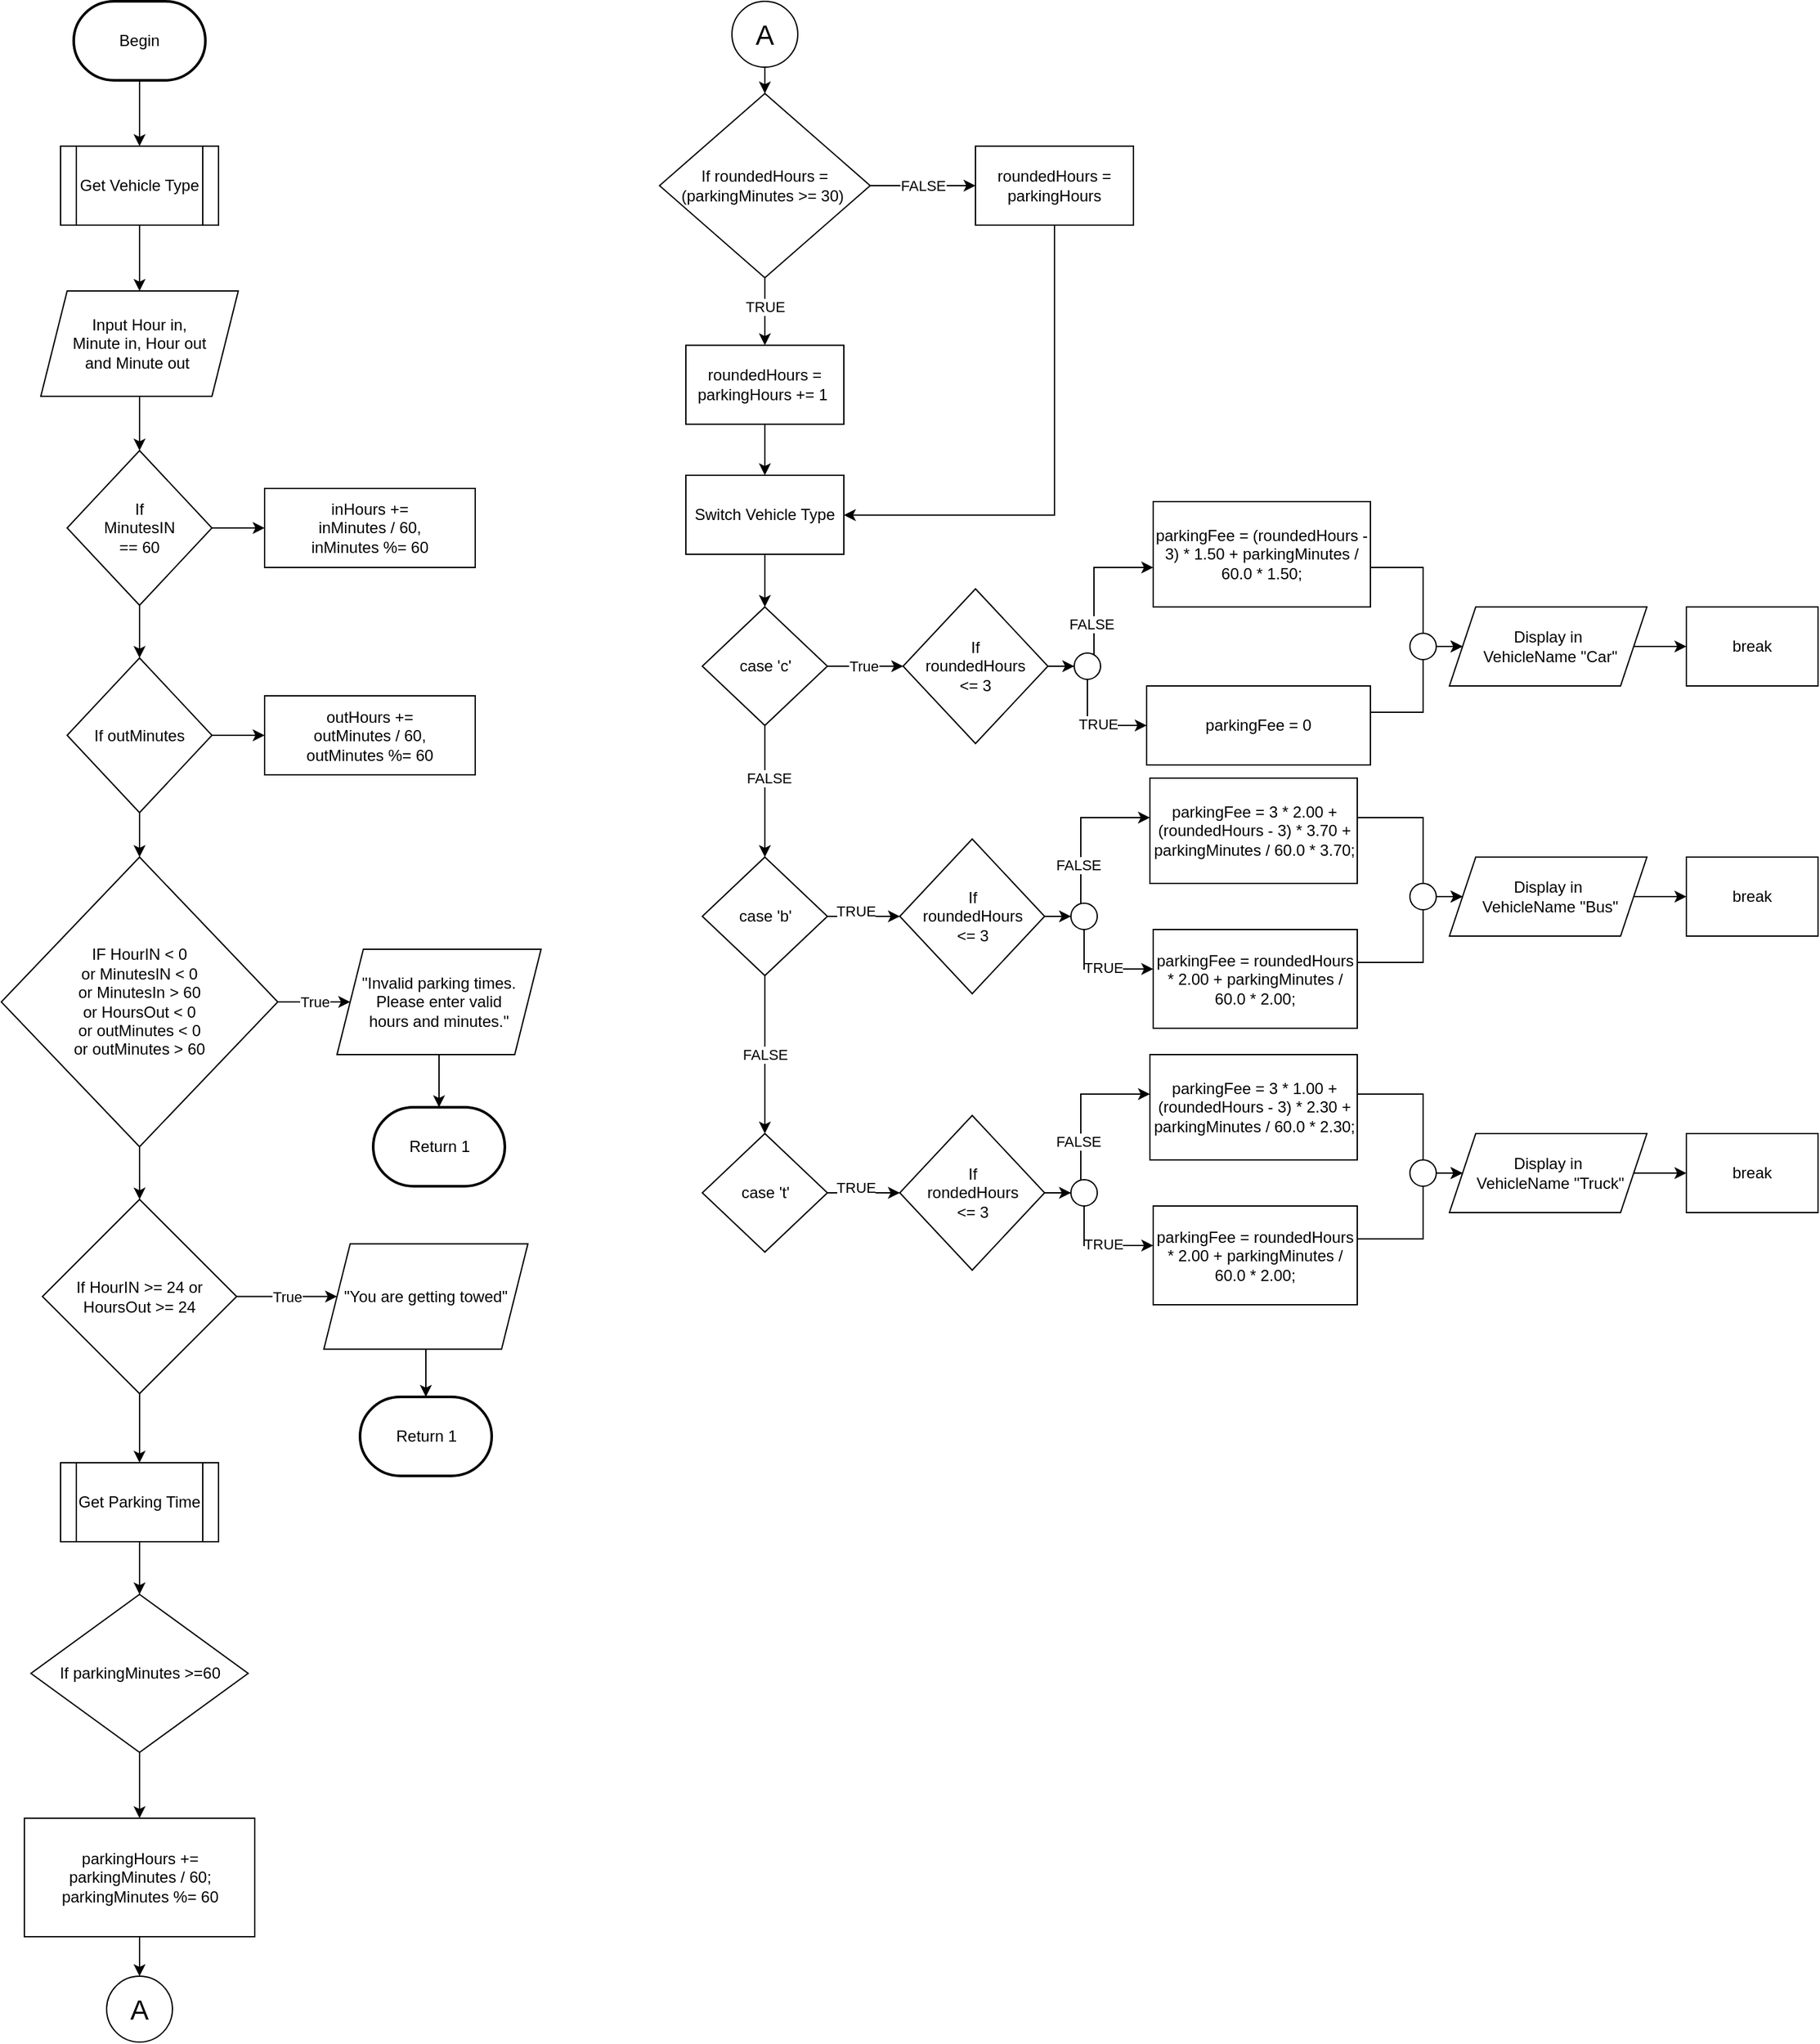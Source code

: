 <mxfile version="22.1.11" type="github">
  <diagram name="Page-1" id="T36eju5By-tqYhYQg0Z2">
    <mxGraphModel dx="753" dy="395" grid="1" gridSize="10" guides="1" tooltips="1" connect="1" arrows="1" fold="1" page="1" pageScale="1" pageWidth="850" pageHeight="1100" math="0" shadow="0">
      <root>
        <mxCell id="0" />
        <mxCell id="1" parent="0" />
        <mxCell id="Hg_f1LFbzUgzckaS3RzL-4" value="" style="edgeStyle=orthogonalEdgeStyle;rounded=0;orthogonalLoop=1;jettySize=auto;html=1;" parent="1" source="Hg_f1LFbzUgzckaS3RzL-1" target="Hg_f1LFbzUgzckaS3RzL-3" edge="1">
          <mxGeometry relative="1" as="geometry" />
        </mxCell>
        <mxCell id="Hg_f1LFbzUgzckaS3RzL-1" value="Begin" style="strokeWidth=2;html=1;shape=mxgraph.flowchart.terminator;whiteSpace=wrap;" parent="1" vertex="1">
          <mxGeometry x="165" y="40" width="100" height="60" as="geometry" />
        </mxCell>
        <mxCell id="Hg_f1LFbzUgzckaS3RzL-6" value="" style="edgeStyle=orthogonalEdgeStyle;rounded=0;orthogonalLoop=1;jettySize=auto;html=1;" parent="1" source="Hg_f1LFbzUgzckaS3RzL-3" target="Hg_f1LFbzUgzckaS3RzL-5" edge="1">
          <mxGeometry relative="1" as="geometry" />
        </mxCell>
        <mxCell id="Hg_f1LFbzUgzckaS3RzL-3" value="Get Vehicle Type" style="shape=process;whiteSpace=wrap;html=1;backgroundOutline=1;" parent="1" vertex="1">
          <mxGeometry x="155" y="150" width="120" height="60" as="geometry" />
        </mxCell>
        <mxCell id="Hg_f1LFbzUgzckaS3RzL-8" value="" style="edgeStyle=orthogonalEdgeStyle;rounded=0;orthogonalLoop=1;jettySize=auto;html=1;" parent="1" source="BbHm2kyEShkEgUKEUJJQ-3" target="Hg_f1LFbzUgzckaS3RzL-7" edge="1">
          <mxGeometry relative="1" as="geometry" />
        </mxCell>
        <mxCell id="Hg_f1LFbzUgzckaS3RzL-5" value="Input Hour in, &lt;br&gt;Minute in, Hour out&lt;br&gt;and Minute out&amp;nbsp;" style="shape=parallelogram;perimeter=parallelogramPerimeter;whiteSpace=wrap;html=1;fixedSize=1;" parent="1" vertex="1">
          <mxGeometry x="140" y="260" width="150" height="80" as="geometry" />
        </mxCell>
        <mxCell id="Hg_f1LFbzUgzckaS3RzL-20" value="True" style="edgeStyle=orthogonalEdgeStyle;rounded=0;orthogonalLoop=1;jettySize=auto;html=1;" parent="1" source="Hg_f1LFbzUgzckaS3RzL-7" target="Hg_f1LFbzUgzckaS3RzL-19" edge="1">
          <mxGeometry relative="1" as="geometry" />
        </mxCell>
        <mxCell id="BbHm2kyEShkEgUKEUJJQ-13" value="" style="edgeStyle=orthogonalEdgeStyle;rounded=0;orthogonalLoop=1;jettySize=auto;html=1;" edge="1" parent="1" source="Hg_f1LFbzUgzckaS3RzL-7" target="BbHm2kyEShkEgUKEUJJQ-11">
          <mxGeometry relative="1" as="geometry" />
        </mxCell>
        <mxCell id="Hg_f1LFbzUgzckaS3RzL-7" value="IF HourIN &amp;lt; 0&lt;br&gt;or MinutesIN &amp;lt; 0 &lt;br&gt;or MinutesIn &amp;gt; 60 &lt;br&gt;or HoursOut &amp;lt; 0&lt;br&gt;or outMinutes &amp;lt; 0 &lt;br&gt;or outMinutes &amp;gt; 60" style="rhombus;whiteSpace=wrap;html=1;" parent="1" vertex="1">
          <mxGeometry x="110" y="690" width="210" height="220" as="geometry" />
        </mxCell>
        <mxCell id="Hg_f1LFbzUgzckaS3RzL-17" value="" style="edgeStyle=orthogonalEdgeStyle;rounded=0;orthogonalLoop=1;jettySize=auto;html=1;entryX=0.5;entryY=0;entryDx=0;entryDy=0;" parent="1" source="Hg_f1LFbzUgzckaS3RzL-9" target="Hg_f1LFbzUgzckaS3RzL-12" edge="1">
          <mxGeometry relative="1" as="geometry">
            <mxPoint x="217.5" y="1256.25" as="targetPoint" />
          </mxGeometry>
        </mxCell>
        <mxCell id="Hg_f1LFbzUgzckaS3RzL-9" value="Get Parking Time" style="shape=process;whiteSpace=wrap;html=1;backgroundOutline=1;" parent="1" vertex="1">
          <mxGeometry x="155" y="1150" width="120" height="60" as="geometry" />
        </mxCell>
        <mxCell id="Hg_f1LFbzUgzckaS3RzL-23" value="" style="edgeStyle=orthogonalEdgeStyle;rounded=0;orthogonalLoop=1;jettySize=auto;html=1;entryX=0.5;entryY=0;entryDx=0;entryDy=0;" parent="1" source="Hg_f1LFbzUgzckaS3RzL-12" target="BbHm2kyEShkEgUKEUJJQ-18" edge="1">
          <mxGeometry relative="1" as="geometry">
            <mxPoint x="215" y="1430" as="targetPoint" />
          </mxGeometry>
        </mxCell>
        <mxCell id="Hg_f1LFbzUgzckaS3RzL-12" value="If parkingMinutes &amp;gt;=60" style="rhombus;whiteSpace=wrap;html=1;" parent="1" vertex="1">
          <mxGeometry x="132.5" y="1250" width="165" height="120" as="geometry" />
        </mxCell>
        <mxCell id="Hg_f1LFbzUgzckaS3RzL-30" value="" style="edgeStyle=orthogonalEdgeStyle;rounded=0;orthogonalLoop=1;jettySize=auto;html=1;" parent="1" source="Hg_f1LFbzUgzckaS3RzL-19" target="Hg_f1LFbzUgzckaS3RzL-29" edge="1">
          <mxGeometry relative="1" as="geometry" />
        </mxCell>
        <mxCell id="Hg_f1LFbzUgzckaS3RzL-19" value="&quot;Invalid parking times. &lt;br&gt;Please enter valid &lt;br&gt;hours and minutes.&quot;" style="shape=parallelogram;perimeter=parallelogramPerimeter;whiteSpace=wrap;html=1;fixedSize=1;" parent="1" vertex="1">
          <mxGeometry x="365" y="760" width="155" height="80" as="geometry" />
        </mxCell>
        <mxCell id="Hg_f1LFbzUgzckaS3RzL-24" value="&lt;font style=&quot;font-size: 21px;&quot;&gt;A&lt;/font&gt;" style="ellipse;whiteSpace=wrap;html=1;aspect=fixed;" parent="1" vertex="1">
          <mxGeometry x="190" y="1540" width="50" height="50" as="geometry" />
        </mxCell>
        <mxCell id="Hg_f1LFbzUgzckaS3RzL-29" value="Return 1" style="strokeWidth=2;html=1;shape=mxgraph.flowchart.terminator;whiteSpace=wrap;" parent="1" vertex="1">
          <mxGeometry x="392.5" y="880" width="100" height="60" as="geometry" />
        </mxCell>
        <mxCell id="Hg_f1LFbzUgzckaS3RzL-35" value="" style="edgeStyle=orthogonalEdgeStyle;rounded=0;orthogonalLoop=1;jettySize=auto;html=1;" parent="1" source="Hg_f1LFbzUgzckaS3RzL-31" target="Hg_f1LFbzUgzckaS3RzL-34" edge="1">
          <mxGeometry relative="1" as="geometry" />
        </mxCell>
        <mxCell id="Hg_f1LFbzUgzckaS3RzL-31" value="&lt;font style=&quot;font-size: 21px;&quot;&gt;A&lt;/font&gt;" style="ellipse;whiteSpace=wrap;html=1;aspect=fixed;" parent="1" vertex="1">
          <mxGeometry x="665" y="40" width="50" height="50" as="geometry" />
        </mxCell>
        <mxCell id="Hg_f1LFbzUgzckaS3RzL-38" value="" style="edgeStyle=orthogonalEdgeStyle;rounded=0;orthogonalLoop=1;jettySize=auto;html=1;" parent="1" source="Hg_f1LFbzUgzckaS3RzL-34" target="Hg_f1LFbzUgzckaS3RzL-37" edge="1">
          <mxGeometry relative="1" as="geometry" />
        </mxCell>
        <mxCell id="Hg_f1LFbzUgzckaS3RzL-39" value="TRUE" style="edgeLabel;html=1;align=center;verticalAlign=middle;resizable=0;points=[];" parent="Hg_f1LFbzUgzckaS3RzL-38" vertex="1" connectable="0">
          <mxGeometry x="-0.754" y="1" relative="1" as="geometry">
            <mxPoint x="-1" y="15" as="offset" />
          </mxGeometry>
        </mxCell>
        <mxCell id="BbHm2kyEShkEgUKEUJJQ-21" value="" style="edgeStyle=orthogonalEdgeStyle;rounded=0;orthogonalLoop=1;jettySize=auto;html=1;" edge="1" parent="1" source="Hg_f1LFbzUgzckaS3RzL-34" target="BbHm2kyEShkEgUKEUJJQ-20">
          <mxGeometry relative="1" as="geometry" />
        </mxCell>
        <mxCell id="BbHm2kyEShkEgUKEUJJQ-22" value="FALSE" style="edgeLabel;html=1;align=center;verticalAlign=middle;resizable=0;points=[];" vertex="1" connectable="0" parent="BbHm2kyEShkEgUKEUJJQ-21">
          <mxGeometry x="-0.373" y="-1" relative="1" as="geometry">
            <mxPoint x="15" y="-1" as="offset" />
          </mxGeometry>
        </mxCell>
        <mxCell id="Hg_f1LFbzUgzckaS3RzL-34" value="If roundedHours =&lt;br style=&quot;border-color: var(--border-color);&quot;&gt;(parkingMinutes &amp;gt;= 30)&amp;nbsp;" style="rhombus;whiteSpace=wrap;html=1;" parent="1" vertex="1">
          <mxGeometry x="610" y="110" width="160" height="140" as="geometry" />
        </mxCell>
        <mxCell id="Hg_f1LFbzUgzckaS3RzL-68" value="" style="edgeStyle=orthogonalEdgeStyle;rounded=0;orthogonalLoop=1;jettySize=auto;html=1;" parent="1" source="Hg_f1LFbzUgzckaS3RzL-37" target="Hg_f1LFbzUgzckaS3RzL-43" edge="1">
          <mxGeometry relative="1" as="geometry" />
        </mxCell>
        <mxCell id="Hg_f1LFbzUgzckaS3RzL-37" value="roundedHours = parkingHours += 1&amp;nbsp;" style="rounded=0;whiteSpace=wrap;html=1;" parent="1" vertex="1">
          <mxGeometry x="630" y="301.25" width="120" height="60" as="geometry" />
        </mxCell>
        <mxCell id="Hg_f1LFbzUgzckaS3RzL-46" value="" style="edgeStyle=orthogonalEdgeStyle;rounded=0;orthogonalLoop=1;jettySize=auto;html=1;" parent="1" source="Hg_f1LFbzUgzckaS3RzL-43" target="Hg_f1LFbzUgzckaS3RzL-45" edge="1">
          <mxGeometry relative="1" as="geometry" />
        </mxCell>
        <mxCell id="Hg_f1LFbzUgzckaS3RzL-43" value="Switch Vehicle Type" style="rounded=0;whiteSpace=wrap;html=1;" parent="1" vertex="1">
          <mxGeometry x="630" y="400" width="120" height="60" as="geometry" />
        </mxCell>
        <mxCell id="Hg_f1LFbzUgzckaS3RzL-48" value="" style="edgeStyle=orthogonalEdgeStyle;rounded=0;orthogonalLoop=1;jettySize=auto;html=1;" parent="1" source="Hg_f1LFbzUgzckaS3RzL-45" target="Hg_f1LFbzUgzckaS3RzL-47" edge="1">
          <mxGeometry relative="1" as="geometry" />
        </mxCell>
        <mxCell id="Hg_f1LFbzUgzckaS3RzL-49" value="True" style="edgeLabel;html=1;align=center;verticalAlign=middle;resizable=0;points=[];" parent="Hg_f1LFbzUgzckaS3RzL-48" vertex="1" connectable="0">
          <mxGeometry x="0.303" relative="1" as="geometry">
            <mxPoint x="-10" as="offset" />
          </mxGeometry>
        </mxCell>
        <mxCell id="Hg_f1LFbzUgzckaS3RzL-70" value="" style="edgeStyle=orthogonalEdgeStyle;rounded=0;orthogonalLoop=1;jettySize=auto;html=1;" parent="1" source="Hg_f1LFbzUgzckaS3RzL-45" target="Hg_f1LFbzUgzckaS3RzL-69" edge="1">
          <mxGeometry relative="1" as="geometry" />
        </mxCell>
        <mxCell id="Hg_f1LFbzUgzckaS3RzL-86" value="FALSE" style="edgeLabel;html=1;align=center;verticalAlign=middle;resizable=0;points=[];" parent="Hg_f1LFbzUgzckaS3RzL-70" vertex="1" connectable="0">
          <mxGeometry x="-0.207" y="3" relative="1" as="geometry">
            <mxPoint as="offset" />
          </mxGeometry>
        </mxCell>
        <mxCell id="Hg_f1LFbzUgzckaS3RzL-45" value="case &#39;c&#39;" style="rhombus;whiteSpace=wrap;html=1;" parent="1" vertex="1">
          <mxGeometry x="642.5" y="500" width="95" height="90" as="geometry" />
        </mxCell>
        <mxCell id="Hg_f1LFbzUgzckaS3RzL-52" value="" style="edgeStyle=orthogonalEdgeStyle;rounded=0;orthogonalLoop=1;jettySize=auto;html=1;" parent="1" source="Hg_f1LFbzUgzckaS3RzL-61" target="Hg_f1LFbzUgzckaS3RzL-51" edge="1">
          <mxGeometry relative="1" as="geometry">
            <Array as="points">
              <mxPoint x="935" y="590" />
            </Array>
          </mxGeometry>
        </mxCell>
        <mxCell id="Hg_f1LFbzUgzckaS3RzL-60" value="TRUE" style="edgeLabel;html=1;align=center;verticalAlign=middle;resizable=0;points=[];" parent="Hg_f1LFbzUgzckaS3RzL-52" vertex="1" connectable="0">
          <mxGeometry x="0.067" y="1" relative="1" as="geometry">
            <mxPoint as="offset" />
          </mxGeometry>
        </mxCell>
        <mxCell id="Hg_f1LFbzUgzckaS3RzL-57" value="" style="edgeStyle=orthogonalEdgeStyle;rounded=0;orthogonalLoop=1;jettySize=auto;html=1;" parent="1" source="Hg_f1LFbzUgzckaS3RzL-47" target="Hg_f1LFbzUgzckaS3RzL-56" edge="1">
          <mxGeometry relative="1" as="geometry">
            <Array as="points">
              <mxPoint x="940" y="545" />
              <mxPoint x="940" y="470" />
            </Array>
          </mxGeometry>
        </mxCell>
        <mxCell id="Hg_f1LFbzUgzckaS3RzL-59" value="FALSE" style="edgeLabel;html=1;align=center;verticalAlign=middle;resizable=0;points=[];" parent="Hg_f1LFbzUgzckaS3RzL-57" vertex="1" connectable="0">
          <mxGeometry x="-0.139" y="2" relative="1" as="geometry">
            <mxPoint as="offset" />
          </mxGeometry>
        </mxCell>
        <mxCell id="Hg_f1LFbzUgzckaS3RzL-47" value="If &lt;br&gt;roundedHours &lt;br&gt;&amp;lt;= 3" style="rhombus;whiteSpace=wrap;html=1;" parent="1" vertex="1">
          <mxGeometry x="795" y="486.25" width="110" height="117.5" as="geometry" />
        </mxCell>
        <mxCell id="Hg_f1LFbzUgzckaS3RzL-66" value="" style="edgeStyle=orthogonalEdgeStyle;rounded=0;orthogonalLoop=1;jettySize=auto;html=1;" parent="1" source="Hg_f1LFbzUgzckaS3RzL-51" target="Hg_f1LFbzUgzckaS3RzL-64" edge="1">
          <mxGeometry relative="1" as="geometry">
            <Array as="points">
              <mxPoint x="1190" y="580" />
              <mxPoint x="1190" y="530" />
            </Array>
          </mxGeometry>
        </mxCell>
        <mxCell id="Hg_f1LFbzUgzckaS3RzL-51" value="parkingFee = 0" style="rounded=0;whiteSpace=wrap;html=1;" parent="1" vertex="1">
          <mxGeometry x="980" y="560" width="170" height="60" as="geometry" />
        </mxCell>
        <mxCell id="Hg_f1LFbzUgzckaS3RzL-65" value="" style="edgeStyle=orthogonalEdgeStyle;rounded=0;orthogonalLoop=1;jettySize=auto;html=1;" parent="1" source="Hg_f1LFbzUgzckaS3RzL-56" target="Hg_f1LFbzUgzckaS3RzL-64" edge="1">
          <mxGeometry relative="1" as="geometry">
            <Array as="points">
              <mxPoint x="1190" y="470" />
              <mxPoint x="1190" y="530" />
            </Array>
          </mxGeometry>
        </mxCell>
        <mxCell id="Hg_f1LFbzUgzckaS3RzL-56" value="parkingFee = (roundedHours - 3) * 1.50 + parkingMinutes / 60.0 * 1.50;" style="rounded=0;whiteSpace=wrap;html=1;" parent="1" vertex="1">
          <mxGeometry x="985" y="420" width="165" height="80" as="geometry" />
        </mxCell>
        <mxCell id="Hg_f1LFbzUgzckaS3RzL-62" value="" style="edgeStyle=orthogonalEdgeStyle;rounded=0;orthogonalLoop=1;jettySize=auto;html=1;" parent="1" source="Hg_f1LFbzUgzckaS3RzL-47" target="Hg_f1LFbzUgzckaS3RzL-61" edge="1">
          <mxGeometry relative="1" as="geometry">
            <mxPoint x="905" y="545" as="sourcePoint" />
            <mxPoint x="975" y="610" as="targetPoint" />
          </mxGeometry>
        </mxCell>
        <mxCell id="Hg_f1LFbzUgzckaS3RzL-61" value="" style="ellipse;whiteSpace=wrap;html=1;aspect=fixed;" parent="1" vertex="1">
          <mxGeometry x="925" y="535" width="20" height="20" as="geometry" />
        </mxCell>
        <mxCell id="BbHm2kyEShkEgUKEUJJQ-27" value="" style="edgeStyle=orthogonalEdgeStyle;rounded=0;orthogonalLoop=1;jettySize=auto;html=1;" edge="1" parent="1" source="Hg_f1LFbzUgzckaS3RzL-64" target="BbHm2kyEShkEgUKEUJJQ-26">
          <mxGeometry relative="1" as="geometry" />
        </mxCell>
        <mxCell id="Hg_f1LFbzUgzckaS3RzL-64" value="Display in&lt;br&gt;&amp;nbsp;VehicleName &quot;Car&quot;" style="shape=parallelogram;perimeter=parallelogramPerimeter;whiteSpace=wrap;html=1;fixedSize=1;" parent="1" vertex="1">
          <mxGeometry x="1210" y="500" width="150" height="60" as="geometry" />
        </mxCell>
        <mxCell id="Hg_f1LFbzUgzckaS3RzL-67" value="" style="ellipse;whiteSpace=wrap;html=1;aspect=fixed;" parent="1" vertex="1">
          <mxGeometry x="1180" y="520" width="20" height="20" as="geometry" />
        </mxCell>
        <mxCell id="Hg_f1LFbzUgzckaS3RzL-84" value="" style="edgeStyle=orthogonalEdgeStyle;rounded=0;orthogonalLoop=1;jettySize=auto;html=1;" parent="1" source="Hg_f1LFbzUgzckaS3RzL-69" target="Hg_f1LFbzUgzckaS3RzL-75" edge="1">
          <mxGeometry relative="1" as="geometry" />
        </mxCell>
        <mxCell id="Hg_f1LFbzUgzckaS3RzL-85" value="TRUE" style="edgeLabel;html=1;align=center;verticalAlign=middle;resizable=0;points=[];" parent="Hg_f1LFbzUgzckaS3RzL-84" vertex="1" connectable="0">
          <mxGeometry x="-0.255" y="4" relative="1" as="geometry">
            <mxPoint x="1" as="offset" />
          </mxGeometry>
        </mxCell>
        <mxCell id="BbHm2kyEShkEgUKEUJJQ-68" value="" style="edgeStyle=orthogonalEdgeStyle;rounded=0;orthogonalLoop=1;jettySize=auto;html=1;" edge="1" parent="1" source="Hg_f1LFbzUgzckaS3RzL-69" target="BbHm2kyEShkEgUKEUJJQ-52">
          <mxGeometry relative="1" as="geometry" />
        </mxCell>
        <mxCell id="Hg_f1LFbzUgzckaS3RzL-69" value="case &#39;b&#39;" style="rhombus;whiteSpace=wrap;html=1;" parent="1" vertex="1">
          <mxGeometry x="642.5" y="690" width="95" height="90" as="geometry" />
        </mxCell>
        <mxCell id="Hg_f1LFbzUgzckaS3RzL-71" value="" style="edgeStyle=orthogonalEdgeStyle;rounded=0;orthogonalLoop=1;jettySize=auto;html=1;" parent="1" source="Hg_f1LFbzUgzckaS3RzL-81" target="Hg_f1LFbzUgzckaS3RzL-77" edge="1">
          <mxGeometry relative="1" as="geometry">
            <Array as="points">
              <mxPoint x="933" y="775" />
            </Array>
          </mxGeometry>
        </mxCell>
        <mxCell id="Hg_f1LFbzUgzckaS3RzL-72" value="TRUE" style="edgeLabel;html=1;align=center;verticalAlign=middle;resizable=0;points=[];" parent="Hg_f1LFbzUgzckaS3RzL-71" vertex="1" connectable="0">
          <mxGeometry x="0.067" y="1" relative="1" as="geometry">
            <mxPoint as="offset" />
          </mxGeometry>
        </mxCell>
        <mxCell id="Hg_f1LFbzUgzckaS3RzL-73" value="" style="edgeStyle=orthogonalEdgeStyle;rounded=0;orthogonalLoop=1;jettySize=auto;html=1;" parent="1" source="Hg_f1LFbzUgzckaS3RzL-75" target="Hg_f1LFbzUgzckaS3RzL-79" edge="1">
          <mxGeometry relative="1" as="geometry">
            <Array as="points">
              <mxPoint x="930" y="735" />
              <mxPoint x="930" y="660" />
            </Array>
          </mxGeometry>
        </mxCell>
        <mxCell id="Hg_f1LFbzUgzckaS3RzL-74" value="FALSE" style="edgeLabel;html=1;align=center;verticalAlign=middle;resizable=0;points=[];" parent="Hg_f1LFbzUgzckaS3RzL-73" vertex="1" connectable="0">
          <mxGeometry x="-0.139" y="2" relative="1" as="geometry">
            <mxPoint as="offset" />
          </mxGeometry>
        </mxCell>
        <mxCell id="Hg_f1LFbzUgzckaS3RzL-75" value="If &lt;br&gt;roundedHours &lt;br&gt;&amp;lt;= 3" style="rhombus;whiteSpace=wrap;html=1;" parent="1" vertex="1">
          <mxGeometry x="792.5" y="676.25" width="110" height="117.5" as="geometry" />
        </mxCell>
        <mxCell id="Hg_f1LFbzUgzckaS3RzL-76" value="" style="edgeStyle=orthogonalEdgeStyle;rounded=0;orthogonalLoop=1;jettySize=auto;html=1;" parent="1" source="Hg_f1LFbzUgzckaS3RzL-77" target="Hg_f1LFbzUgzckaS3RzL-82" edge="1">
          <mxGeometry relative="1" as="geometry">
            <Array as="points">
              <mxPoint x="1190" y="770" />
              <mxPoint x="1190" y="720" />
            </Array>
          </mxGeometry>
        </mxCell>
        <mxCell id="Hg_f1LFbzUgzckaS3RzL-77" value="parkingFee = roundedHours * 2.00 + parkingMinutes / 60.0 * 2.00;" style="rounded=0;whiteSpace=wrap;html=1;" parent="1" vertex="1">
          <mxGeometry x="985" y="745" width="155" height="75" as="geometry" />
        </mxCell>
        <mxCell id="Hg_f1LFbzUgzckaS3RzL-78" value="" style="edgeStyle=orthogonalEdgeStyle;rounded=0;orthogonalLoop=1;jettySize=auto;html=1;" parent="1" source="Hg_f1LFbzUgzckaS3RzL-79" target="Hg_f1LFbzUgzckaS3RzL-82" edge="1">
          <mxGeometry relative="1" as="geometry">
            <Array as="points">
              <mxPoint x="1190" y="660" />
              <mxPoint x="1190" y="720" />
            </Array>
          </mxGeometry>
        </mxCell>
        <mxCell id="Hg_f1LFbzUgzckaS3RzL-79" value="parkingFee = 3 * 2.00 + (roundedHours - 3) * 3.70 + parkingMinutes / 60.0 * 3.70;" style="rounded=0;whiteSpace=wrap;html=1;" parent="1" vertex="1">
          <mxGeometry x="982.5" y="630" width="157.5" height="80" as="geometry" />
        </mxCell>
        <mxCell id="Hg_f1LFbzUgzckaS3RzL-80" value="" style="edgeStyle=orthogonalEdgeStyle;rounded=0;orthogonalLoop=1;jettySize=auto;html=1;" parent="1" source="Hg_f1LFbzUgzckaS3RzL-75" target="Hg_f1LFbzUgzckaS3RzL-81" edge="1">
          <mxGeometry relative="1" as="geometry">
            <mxPoint x="902.5" y="735" as="sourcePoint" />
            <mxPoint x="972.5" y="800" as="targetPoint" />
          </mxGeometry>
        </mxCell>
        <mxCell id="Hg_f1LFbzUgzckaS3RzL-81" value="" style="ellipse;whiteSpace=wrap;html=1;aspect=fixed;" parent="1" vertex="1">
          <mxGeometry x="922.5" y="725" width="20" height="20" as="geometry" />
        </mxCell>
        <mxCell id="BbHm2kyEShkEgUKEUJJQ-29" value="" style="edgeStyle=orthogonalEdgeStyle;rounded=0;orthogonalLoop=1;jettySize=auto;html=1;" edge="1" parent="1" source="Hg_f1LFbzUgzckaS3RzL-82" target="BbHm2kyEShkEgUKEUJJQ-28">
          <mxGeometry relative="1" as="geometry" />
        </mxCell>
        <mxCell id="Hg_f1LFbzUgzckaS3RzL-82" value="Display in&lt;br&gt;&amp;nbsp;VehicleName &quot;Bus&quot;" style="shape=parallelogram;perimeter=parallelogramPerimeter;whiteSpace=wrap;html=1;fixedSize=1;" parent="1" vertex="1">
          <mxGeometry x="1210" y="690" width="150" height="60" as="geometry" />
        </mxCell>
        <mxCell id="Hg_f1LFbzUgzckaS3RzL-83" value="" style="ellipse;whiteSpace=wrap;html=1;aspect=fixed;" parent="1" vertex="1">
          <mxGeometry x="1180" y="710" width="20" height="20" as="geometry" />
        </mxCell>
        <mxCell id="BbHm2kyEShkEgUKEUJJQ-2" value="" style="edgeStyle=orthogonalEdgeStyle;rounded=0;orthogonalLoop=1;jettySize=auto;html=1;" edge="1" parent="1" source="Hg_f1LFbzUgzckaS3RzL-5" target="BbHm2kyEShkEgUKEUJJQ-1">
          <mxGeometry relative="1" as="geometry">
            <mxPoint x="215" y="340" as="sourcePoint" />
            <mxPoint x="215" y="890" as="targetPoint" />
          </mxGeometry>
        </mxCell>
        <mxCell id="BbHm2kyEShkEgUKEUJJQ-9" value="" style="edgeStyle=orthogonalEdgeStyle;rounded=0;orthogonalLoop=1;jettySize=auto;html=1;" edge="1" parent="1" source="BbHm2kyEShkEgUKEUJJQ-1" target="BbHm2kyEShkEgUKEUJJQ-6">
          <mxGeometry relative="1" as="geometry" />
        </mxCell>
        <mxCell id="BbHm2kyEShkEgUKEUJJQ-1" value="If &lt;br&gt;MinutesIN&lt;br&gt;== 60" style="rhombus;whiteSpace=wrap;html=1;" vertex="1" parent="1">
          <mxGeometry x="160" y="381.25" width="110" height="117.5" as="geometry" />
        </mxCell>
        <mxCell id="BbHm2kyEShkEgUKEUJJQ-4" value="" style="edgeStyle=orthogonalEdgeStyle;rounded=0;orthogonalLoop=1;jettySize=auto;html=1;" edge="1" parent="1" source="BbHm2kyEShkEgUKEUJJQ-1" target="BbHm2kyEShkEgUKEUJJQ-3">
          <mxGeometry relative="1" as="geometry">
            <mxPoint x="215" y="518" as="sourcePoint" />
            <mxPoint x="215" y="890" as="targetPoint" />
          </mxGeometry>
        </mxCell>
        <mxCell id="BbHm2kyEShkEgUKEUJJQ-8" value="" style="edgeStyle=orthogonalEdgeStyle;rounded=0;orthogonalLoop=1;jettySize=auto;html=1;" edge="1" parent="1" source="BbHm2kyEShkEgUKEUJJQ-3" target="BbHm2kyEShkEgUKEUJJQ-7">
          <mxGeometry relative="1" as="geometry" />
        </mxCell>
        <mxCell id="BbHm2kyEShkEgUKEUJJQ-3" value="If outMinutes" style="rhombus;whiteSpace=wrap;html=1;" vertex="1" parent="1">
          <mxGeometry x="160" y="538.75" width="110" height="117.5" as="geometry" />
        </mxCell>
        <mxCell id="BbHm2kyEShkEgUKEUJJQ-6" value="inHours += &lt;br&gt;inMinutes / 60,&lt;br&gt;inMinutes %= 60" style="rounded=0;whiteSpace=wrap;html=1;" vertex="1" parent="1">
          <mxGeometry x="310" y="410" width="160" height="60" as="geometry" />
        </mxCell>
        <mxCell id="BbHm2kyEShkEgUKEUJJQ-7" value="outHours += &lt;br&gt;outMinutes / 60,&lt;br&gt;outMinutes %= 60" style="rounded=0;whiteSpace=wrap;html=1;" vertex="1" parent="1">
          <mxGeometry x="310" y="567.5" width="160" height="60" as="geometry" />
        </mxCell>
        <mxCell id="BbHm2kyEShkEgUKEUJJQ-12" value="" style="edgeStyle=orthogonalEdgeStyle;rounded=0;orthogonalLoop=1;jettySize=auto;html=1;" edge="1" parent="1" source="BbHm2kyEShkEgUKEUJJQ-11" target="Hg_f1LFbzUgzckaS3RzL-9">
          <mxGeometry relative="1" as="geometry" />
        </mxCell>
        <mxCell id="BbHm2kyEShkEgUKEUJJQ-11" value="If HourIN &amp;gt;= 24 or HoursOut &amp;gt;= 24" style="rhombus;whiteSpace=wrap;html=1;" vertex="1" parent="1">
          <mxGeometry x="141.25" y="950" width="147.5" height="147.5" as="geometry" />
        </mxCell>
        <mxCell id="BbHm2kyEShkEgUKEUJJQ-14" value="True" style="edgeStyle=orthogonalEdgeStyle;rounded=0;orthogonalLoop=1;jettySize=auto;html=1;exitX=1;exitY=0.5;exitDx=0;exitDy=0;" edge="1" parent="1" target="BbHm2kyEShkEgUKEUJJQ-16" source="BbHm2kyEShkEgUKEUJJQ-11">
          <mxGeometry relative="1" as="geometry">
            <mxPoint x="310" y="1020" as="sourcePoint" />
          </mxGeometry>
        </mxCell>
        <mxCell id="BbHm2kyEShkEgUKEUJJQ-15" value="" style="edgeStyle=orthogonalEdgeStyle;rounded=0;orthogonalLoop=1;jettySize=auto;html=1;" edge="1" parent="1" source="BbHm2kyEShkEgUKEUJJQ-16" target="BbHm2kyEShkEgUKEUJJQ-17">
          <mxGeometry relative="1" as="geometry" />
        </mxCell>
        <mxCell id="BbHm2kyEShkEgUKEUJJQ-16" value="&quot;You are getting towed&quot;" style="shape=parallelogram;perimeter=parallelogramPerimeter;whiteSpace=wrap;html=1;fixedSize=1;" vertex="1" parent="1">
          <mxGeometry x="355" y="983.75" width="155" height="80" as="geometry" />
        </mxCell>
        <mxCell id="BbHm2kyEShkEgUKEUJJQ-17" value="Return 1" style="strokeWidth=2;html=1;shape=mxgraph.flowchart.terminator;whiteSpace=wrap;" vertex="1" parent="1">
          <mxGeometry x="382.5" y="1100" width="100" height="60" as="geometry" />
        </mxCell>
        <mxCell id="BbHm2kyEShkEgUKEUJJQ-19" value="" style="edgeStyle=orthogonalEdgeStyle;rounded=0;orthogonalLoop=1;jettySize=auto;html=1;" edge="1" parent="1" source="BbHm2kyEShkEgUKEUJJQ-18" target="Hg_f1LFbzUgzckaS3RzL-24">
          <mxGeometry relative="1" as="geometry" />
        </mxCell>
        <mxCell id="BbHm2kyEShkEgUKEUJJQ-18" value="parkingHours += parkingMinutes / 60; parkingMinutes %= 60" style="rounded=0;whiteSpace=wrap;html=1;" vertex="1" parent="1">
          <mxGeometry x="127.5" y="1420" width="175" height="90" as="geometry" />
        </mxCell>
        <mxCell id="BbHm2kyEShkEgUKEUJJQ-24" value="" style="edgeStyle=orthogonalEdgeStyle;rounded=0;orthogonalLoop=1;jettySize=auto;html=1;" edge="1" parent="1" source="BbHm2kyEShkEgUKEUJJQ-20" target="Hg_f1LFbzUgzckaS3RzL-43">
          <mxGeometry relative="1" as="geometry">
            <Array as="points">
              <mxPoint x="910" y="430.25" />
            </Array>
          </mxGeometry>
        </mxCell>
        <mxCell id="BbHm2kyEShkEgUKEUJJQ-20" value="roundedHours = parkingHours" style="rounded=0;whiteSpace=wrap;html=1;" vertex="1" parent="1">
          <mxGeometry x="850" y="150" width="120" height="60" as="geometry" />
        </mxCell>
        <mxCell id="BbHm2kyEShkEgUKEUJJQ-26" value="break" style="rounded=0;whiteSpace=wrap;html=1;" vertex="1" parent="1">
          <mxGeometry x="1390" y="500" width="100" height="60" as="geometry" />
        </mxCell>
        <mxCell id="BbHm2kyEShkEgUKEUJJQ-28" value="break" style="rounded=0;whiteSpace=wrap;html=1;" vertex="1" parent="1">
          <mxGeometry x="1390" y="690" width="100" height="60" as="geometry" />
        </mxCell>
        <mxCell id="BbHm2kyEShkEgUKEUJJQ-49" value="FALSE" style="edgeLabel;html=1;align=center;verticalAlign=middle;resizable=0;points=[];" vertex="1" connectable="0" parent="1">
          <mxGeometry x="690.0" y="840" as="geometry" />
        </mxCell>
        <mxCell id="BbHm2kyEShkEgUKEUJJQ-50" value="" style="edgeStyle=orthogonalEdgeStyle;rounded=0;orthogonalLoop=1;jettySize=auto;html=1;" edge="1" parent="1" source="BbHm2kyEShkEgUKEUJJQ-52" target="BbHm2kyEShkEgUKEUJJQ-57">
          <mxGeometry relative="1" as="geometry" />
        </mxCell>
        <mxCell id="BbHm2kyEShkEgUKEUJJQ-51" value="TRUE" style="edgeLabel;html=1;align=center;verticalAlign=middle;resizable=0;points=[];" vertex="1" connectable="0" parent="BbHm2kyEShkEgUKEUJJQ-50">
          <mxGeometry x="-0.255" y="4" relative="1" as="geometry">
            <mxPoint x="1" as="offset" />
          </mxGeometry>
        </mxCell>
        <mxCell id="BbHm2kyEShkEgUKEUJJQ-52" value="case &#39;t&#39;" style="rhombus;whiteSpace=wrap;html=1;direction=west;" vertex="1" parent="1">
          <mxGeometry x="642.5" y="900" width="95" height="90" as="geometry" />
        </mxCell>
        <mxCell id="BbHm2kyEShkEgUKEUJJQ-53" value="" style="edgeStyle=orthogonalEdgeStyle;rounded=0;orthogonalLoop=1;jettySize=auto;html=1;" edge="1" parent="1" source="BbHm2kyEShkEgUKEUJJQ-63" target="BbHm2kyEShkEgUKEUJJQ-59">
          <mxGeometry relative="1" as="geometry">
            <Array as="points">
              <mxPoint x="933" y="985" />
            </Array>
          </mxGeometry>
        </mxCell>
        <mxCell id="BbHm2kyEShkEgUKEUJJQ-54" value="TRUE" style="edgeLabel;html=1;align=center;verticalAlign=middle;resizable=0;points=[];" vertex="1" connectable="0" parent="BbHm2kyEShkEgUKEUJJQ-53">
          <mxGeometry x="0.067" y="1" relative="1" as="geometry">
            <mxPoint as="offset" />
          </mxGeometry>
        </mxCell>
        <mxCell id="BbHm2kyEShkEgUKEUJJQ-55" value="" style="edgeStyle=orthogonalEdgeStyle;rounded=0;orthogonalLoop=1;jettySize=auto;html=1;" edge="1" parent="1" source="BbHm2kyEShkEgUKEUJJQ-57" target="BbHm2kyEShkEgUKEUJJQ-61">
          <mxGeometry relative="1" as="geometry">
            <Array as="points">
              <mxPoint x="930" y="945" />
              <mxPoint x="930" y="870" />
            </Array>
          </mxGeometry>
        </mxCell>
        <mxCell id="BbHm2kyEShkEgUKEUJJQ-56" value="FALSE" style="edgeLabel;html=1;align=center;verticalAlign=middle;resizable=0;points=[];" vertex="1" connectable="0" parent="BbHm2kyEShkEgUKEUJJQ-55">
          <mxGeometry x="-0.139" y="2" relative="1" as="geometry">
            <mxPoint as="offset" />
          </mxGeometry>
        </mxCell>
        <mxCell id="BbHm2kyEShkEgUKEUJJQ-57" value="If &lt;br&gt;rondedHours &lt;br&gt;&amp;lt;= 3" style="rhombus;whiteSpace=wrap;html=1;" vertex="1" parent="1">
          <mxGeometry x="792.5" y="886.25" width="110" height="117.5" as="geometry" />
        </mxCell>
        <mxCell id="BbHm2kyEShkEgUKEUJJQ-58" value="" style="edgeStyle=orthogonalEdgeStyle;rounded=0;orthogonalLoop=1;jettySize=auto;html=1;" edge="1" parent="1" source="BbHm2kyEShkEgUKEUJJQ-59" target="BbHm2kyEShkEgUKEUJJQ-65">
          <mxGeometry relative="1" as="geometry">
            <Array as="points">
              <mxPoint x="1190" y="980" />
              <mxPoint x="1190" y="930" />
            </Array>
          </mxGeometry>
        </mxCell>
        <mxCell id="BbHm2kyEShkEgUKEUJJQ-59" value="parkingFee = roundedHours * 2.00 + parkingMinutes / 60.0 * 2.00;" style="rounded=0;whiteSpace=wrap;html=1;" vertex="1" parent="1">
          <mxGeometry x="985" y="955" width="155" height="75" as="geometry" />
        </mxCell>
        <mxCell id="BbHm2kyEShkEgUKEUJJQ-60" value="" style="edgeStyle=orthogonalEdgeStyle;rounded=0;orthogonalLoop=1;jettySize=auto;html=1;" edge="1" parent="1" source="BbHm2kyEShkEgUKEUJJQ-61" target="BbHm2kyEShkEgUKEUJJQ-65">
          <mxGeometry relative="1" as="geometry">
            <Array as="points">
              <mxPoint x="1190" y="870" />
              <mxPoint x="1190" y="930" />
            </Array>
          </mxGeometry>
        </mxCell>
        <mxCell id="BbHm2kyEShkEgUKEUJJQ-61" value="parkingFee = 3 * 1.00 + (roundedHours - 3) * 2.30 + parkingMinutes / 60.0 * 2.30;" style="rounded=0;whiteSpace=wrap;html=1;" vertex="1" parent="1">
          <mxGeometry x="982.5" y="840" width="157.5" height="80" as="geometry" />
        </mxCell>
        <mxCell id="BbHm2kyEShkEgUKEUJJQ-62" value="" style="edgeStyle=orthogonalEdgeStyle;rounded=0;orthogonalLoop=1;jettySize=auto;html=1;" edge="1" parent="1" source="BbHm2kyEShkEgUKEUJJQ-57" target="BbHm2kyEShkEgUKEUJJQ-63">
          <mxGeometry relative="1" as="geometry">
            <mxPoint x="902.5" y="945" as="sourcePoint" />
            <mxPoint x="972.5" y="1010" as="targetPoint" />
          </mxGeometry>
        </mxCell>
        <mxCell id="BbHm2kyEShkEgUKEUJJQ-63" value="" style="ellipse;whiteSpace=wrap;html=1;aspect=fixed;" vertex="1" parent="1">
          <mxGeometry x="922.5" y="935" width="20" height="20" as="geometry" />
        </mxCell>
        <mxCell id="BbHm2kyEShkEgUKEUJJQ-64" value="" style="edgeStyle=orthogonalEdgeStyle;rounded=0;orthogonalLoop=1;jettySize=auto;html=1;" edge="1" parent="1" source="BbHm2kyEShkEgUKEUJJQ-65" target="BbHm2kyEShkEgUKEUJJQ-67">
          <mxGeometry relative="1" as="geometry" />
        </mxCell>
        <mxCell id="BbHm2kyEShkEgUKEUJJQ-65" value="Display in&lt;br&gt;&amp;nbsp;VehicleName &quot;Truck&quot;" style="shape=parallelogram;perimeter=parallelogramPerimeter;whiteSpace=wrap;html=1;fixedSize=1;" vertex="1" parent="1">
          <mxGeometry x="1210" y="900" width="150" height="60" as="geometry" />
        </mxCell>
        <mxCell id="BbHm2kyEShkEgUKEUJJQ-66" value="" style="ellipse;whiteSpace=wrap;html=1;aspect=fixed;" vertex="1" parent="1">
          <mxGeometry x="1180" y="920" width="20" height="20" as="geometry" />
        </mxCell>
        <mxCell id="BbHm2kyEShkEgUKEUJJQ-67" value="break" style="rounded=0;whiteSpace=wrap;html=1;" vertex="1" parent="1">
          <mxGeometry x="1390" y="900" width="100" height="60" as="geometry" />
        </mxCell>
      </root>
    </mxGraphModel>
  </diagram>
</mxfile>
